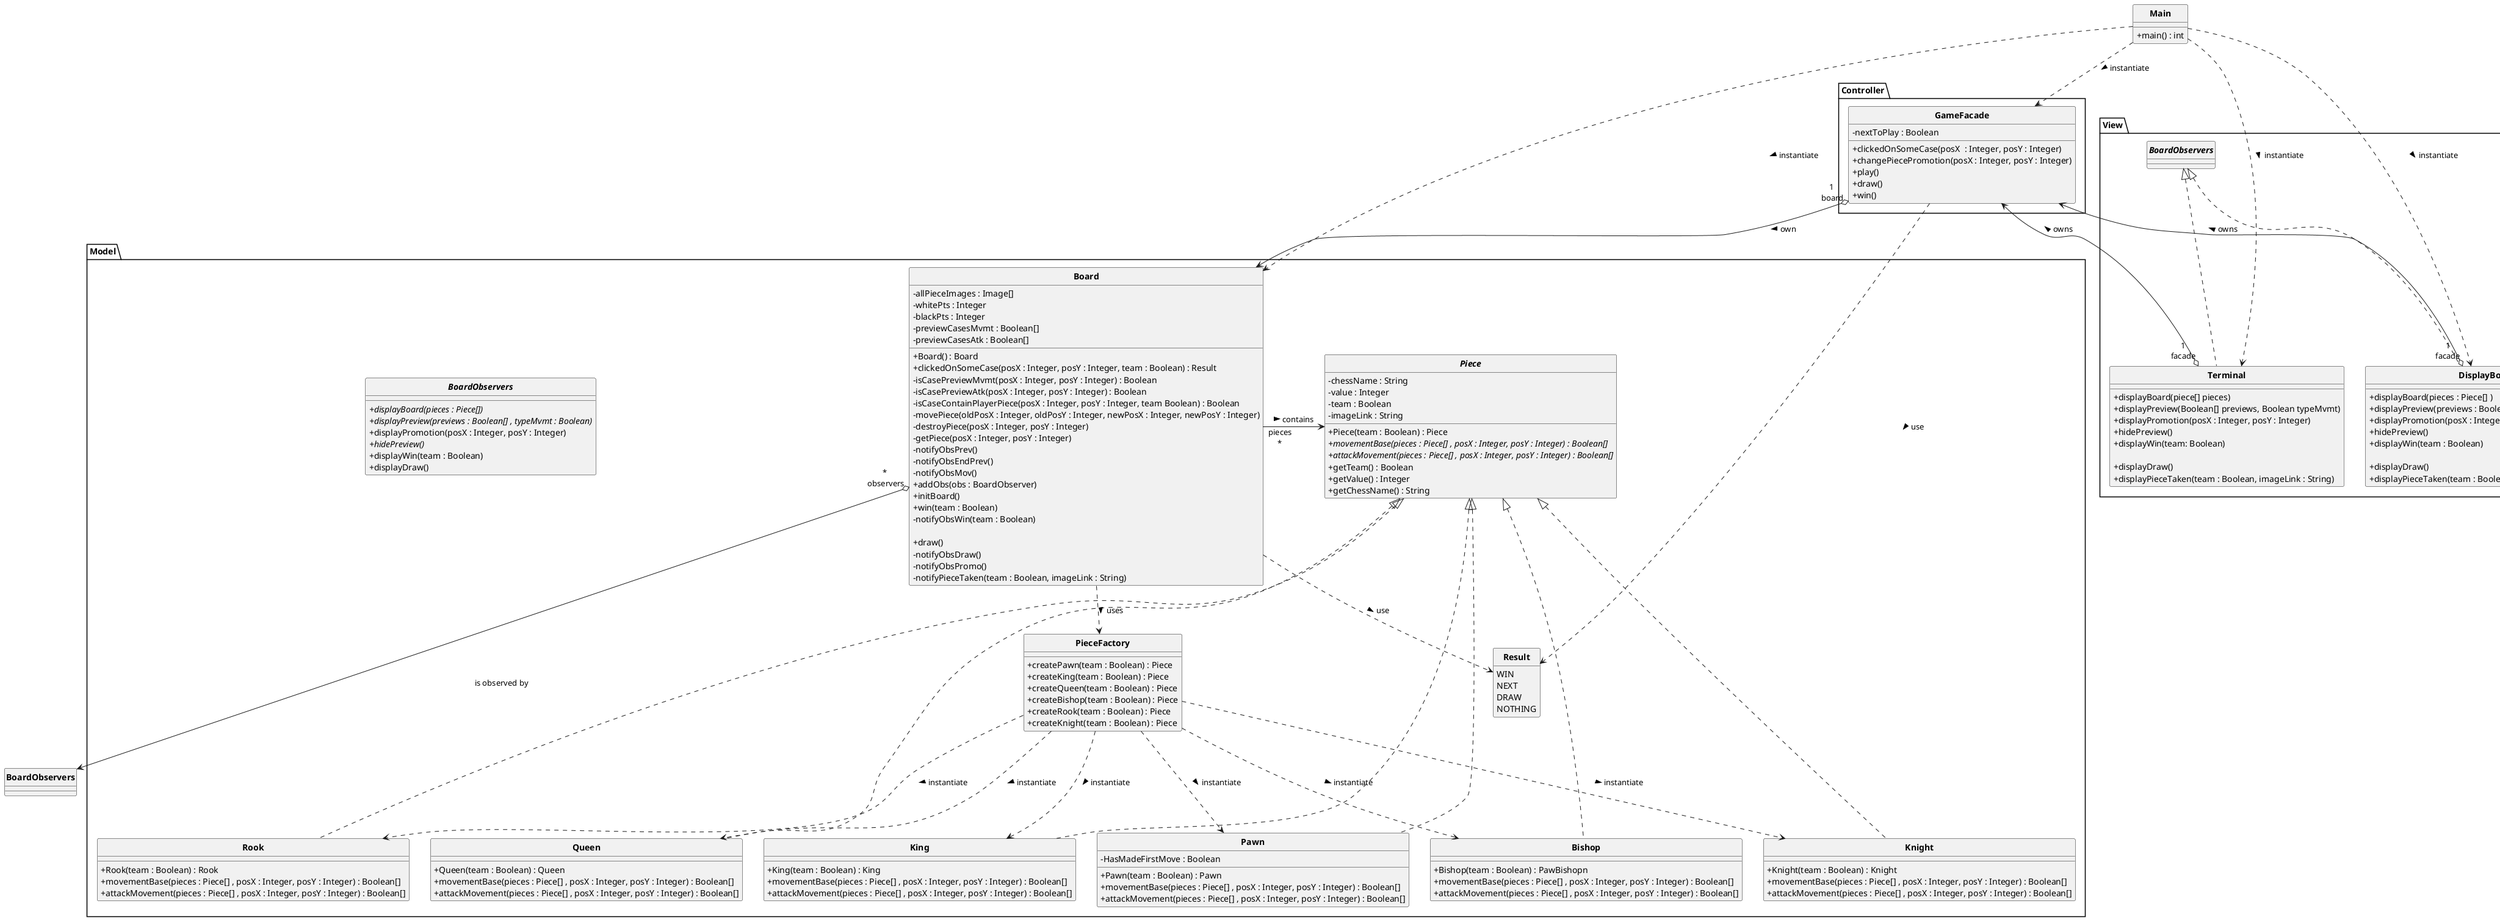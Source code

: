     @startuml


'a faire, trouver comment faire le "enroque"

    skinparam style strictuml
    skinparam classAttributeIconSize 0
    skinparam classFontStyle Bold
    hide enum methods

    class Main{
        + main() : int
    }

    package Controller{
        class GameFacade{
            - nextToPlay : Boolean
            + clickedOnSomeCase(posX  : Integer, posY : Integer)
            + changePiecePromotion(posX : Integer, posY : Integer)
            + play()
            + draw()
            + win()
        }
    }


    package Model{
        class PieceFactory{
            + createPawn(team : Boolean) : Piece
            + createKing(team : Boolean) : Piece
            + createQueen(team : Boolean) : Piece
            + createBishop(team : Boolean) : Piece
            + createRook(team : Boolean) : Piece
            + createKnight(team : Boolean) : Piece
        }
        

        class Board{
            - allPieceImages : Image[] 
            - whitePts : Integer
            - blackPts : Integer
            - previewCasesMvmt : Boolean[] 
            - previewCasesAtk : Boolean[] 

            + Board() : Board
            + clickedOnSomeCase(posX : Integer, posY : Integer, team : Boolean) : Result
            - isCasePreviewMvmt(posX : Integer, posY : Integer) : Boolean
            - isCasePreviewAtk(posX : Integer, posY : Integer) : Boolean
            - isCaseContainPlayerPiece(posX : Integer, posY : Integer, team Boolean) : Boolean
            - movePiece(oldPosX : Integer, oldPosY : Integer, newPosX : Integer, newPosY : Integer)
            - destroyPiece(posX : Integer, posY : Integer)
            - getPiece(posX : Integer, posY : Integer)
            - notifyObsPrev()
            - notifyObsEndPrev()
            - notifyObsMov()
            + addObs(obs : BoardObserver)
            + initBoard()
            + win(team : Boolean)
            - notifyObsWin(team : Boolean)

            + draw()
            - notifyObsDraw()
            - notifyObsPromo()
            - notifyPieceTaken(team : Boolean, imageLink : String)
        }

        
        
        abstract class Piece{
            - chessName : String
            - value : Integer
            - team : Boolean
            - imageLink : String

            + Piece(team : Boolean) : Piece 
            + movementBase(pieces : Piece[] , posX : Integer, posY : Integer) : Boolean[] {abstract}
            + attackMovement(pieces : Piece[] , posX : Integer, posY : Integer) : Boolean[] {abstract}
            + getTeam() : Boolean
            + getValue() : Integer
            + getChessName() : String
        }

        class Pawn implements Piece{
            + Pawn(team : Boolean) : Pawn 
            + movementBase(pieces : Piece[] , posX : Integer, posY : Integer) : Boolean[]
            + attackMovement(pieces : Piece[] , posX : Integer, posY : Integer) : Boolean[]
            -HasMadeFirstMove : Boolean
        }

        class King implements Piece{
            + King(team : Boolean) : King 
            + movementBase(pieces : Piece[] , posX : Integer, posY : Integer) : Boolean[]
            + attackMovement(pieces : Piece[] , posX : Integer, posY : Integer) : Boolean[]
        }

        class Queen implements Piece{
            + Queen(team : Boolean) : Queen 
            + movementBase(pieces : Piece[] , posX : Integer, posY : Integer) : Boolean[]
            + attackMovement(pieces : Piece[] , posX : Integer, posY : Integer) : Boolean[]
        }

        class Bishop implements Piece{
            + Bishop(team : Boolean) : PawBishopn 
            + movementBase(pieces : Piece[] , posX : Integer, posY : Integer) : Boolean[]
            + attackMovement(pieces : Piece[] , posX : Integer, posY : Integer) : Boolean[]
        }

        class Rook implements Piece{
            + Rook(team : Boolean) : Rook 
            + movementBase(pieces : Piece[] , posX : Integer, posY : Integer) : Boolean[]
            + attackMovement(pieces : Piece[] , posX : Integer, posY : Integer) : Boolean[]
        }

        class Knight implements Piece{
            + Knight(team : Boolean) : Knight 
            + movementBase(pieces : Piece[] , posX : Integer, posY : Integer) : Boolean[]
            + attackMovement(pieces : Piece[] , posX : Integer, posY : Integer) : Boolean[]
        }

        interface BoardObservers{
            + displayBoard(pieces : Piece[]) {abstract}
            + displayPreview(previews : Boolean[] , typeMvmt : Boolean) {abstract}
            + displayPromotion(posX : Integer, posY : Integer)
            + hidePreview() {abstract}
            + displayWin(team : Boolean)
            + displayDraw()
            
        }

        Enum Result{
            WIN
            NEXT
            DRAW
            NOTHING
        }
    }

    package View{
        'two observers
        'this one is displaying everything with swing
         class DisplayBoard implements BoardObservers{
            + displayBoard(pieces : Piece[] )
            + displayPreview(previews : Boolean[], typeMvmt : Boolean)
            + displayPromotion(posX : Integer, posY : Integer)
            + hidePreview()
            + displayWin(team : Boolean)

            + displayDraw()
            + displayPieceTaken(team : Boolean, imageLink : String)
        }

        class Terminal implements BoardObservers{
            + displayBoard(piece[] pieces)
            + displayPreview(Boolean[] previews, Boolean typeMvmt)
            + displayPromotion(posX : Integer, posY : Integer)
            + hidePreview()
            + displayWin(team: Boolean)

            + displayDraw()
            + displayPieceTaken(team : Boolean, imageLink : String)
        }
    }

    GameFacade "1\n board" o-> Board : "own >"
    GameFacade ..> Result : "use >"
    


    Board "pieces\n*" -l-> Piece : " contains >"

    Board ..> PieceFactory : "uses >"
    Board "*\n observers" o---> BoardObservers : "is observed by"
    Board ..> Result : "use >"
    
    PieceFactory ..d.> Pawn : "instantiate >"
    PieceFactory ..d.> King : "instantiate >"
    PieceFactory ..d.> Queen : "instantiate >"
    PieceFactory ..d.> Bishop : "instantiate >"
    PieceFactory ..d.> Rook : "instantiate >"
    PieceFactory ..d.> Knight : "instantiate >"


    Main .d.> GameFacade : "instantiate >"
    Main .d.> DisplayBoard : "instantiate >"
    Main -.d.> Terminal : "instantiate >"
    Main -.d.> Board : "instantiate >"

    DisplayBoard "1\nfacade" o-u-> GameFacade : "owns >"
    Terminal "1\nfacade" o-u-> GameFacade : "owns >"

    @enduml